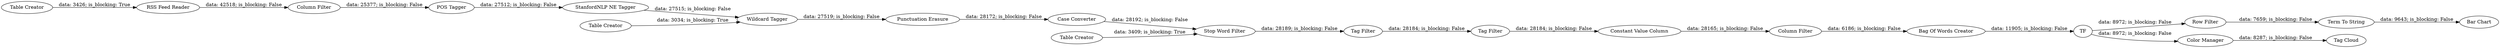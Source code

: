 digraph {
	"5399235335133311180_42" [label="Table Creator"]
	"-6938634815803951595_16" [label="Case Converter"]
	"-6938634815803951595_15" [label="Stop Word Filter"]
	"6432699528420482088_51" [label="Bag Of Words Creator"]
	"6432699528420482088_50" [label=TF]
	"5399235335133311180_7" [label="POS Tagger"]
	"-6938634815803951595_17" [label="Tag Filter"]
	"6432699528420482088_54" [label="Bar Chart"]
	"6432699528420482088_56" [label="Row Filter"]
	"6432699528420482088_53" [label="Color Manager"]
	"-6938634815803951595_20" [label="Tag Filter"]
	"5399235335133311180_9" [label="StanfordNLP NE Tagger"]
	"6432699528420482088_52" [label="Tag Cloud"]
	"6432699528420482088_55" [label="Term To String"]
	"-6938634815803951595_12" [label="Punctuation Erasure"]
	"5399235335133311180_11" [label="Table Creator"]
	"5399235335133311180_53" [label="RSS Feed Reader"]
	"5399235335133311180_10" [label="Wildcard Tagger"]
	"-6938634815803951595_19" [label="Table Creator"]
	"-6938634815803951595_23" [label="Constant Value Column"]
	"-6938634815803951595_24" [label="Column Filter"]
	"5399235335133311180_60" [label="Column Filter"]
	"-6938634815803951595_17" -> "-6938634815803951595_20" [label="data: 28184; is_blocking: False"]
	"-6938634815803951595_12" -> "-6938634815803951595_16" [label="data: 28172; is_blocking: False"]
	"-6938634815803951595_15" -> "-6938634815803951595_17" [label="data: 28189; is_blocking: False"]
	"6432699528420482088_50" -> "6432699528420482088_53" [label="data: 8972; is_blocking: False"]
	"5399235335133311180_7" -> "5399235335133311180_9" [label="data: 27512; is_blocking: False"]
	"-6938634815803951595_20" -> "-6938634815803951595_23" [label="data: 28184; is_blocking: False"]
	"-6938634815803951595_23" -> "-6938634815803951595_24" [label="data: 28165; is_blocking: False"]
	"-6938634815803951595_19" -> "-6938634815803951595_15" [label="data: 3409; is_blocking: True"]
	"6432699528420482088_53" -> "6432699528420482088_52" [label="data: 8287; is_blocking: False"]
	"5399235335133311180_9" -> "5399235335133311180_10" [label="data: 27515; is_blocking: False"]
	"5399235335133311180_11" -> "5399235335133311180_10" [label="data: 3034; is_blocking: True"]
	"5399235335133311180_60" -> "5399235335133311180_7" [label="data: 25377; is_blocking: False"]
	"5399235335133311180_53" -> "5399235335133311180_60" [label="data: 42518; is_blocking: False"]
	"6432699528420482088_50" -> "6432699528420482088_56" [label="data: 8972; is_blocking: False"]
	"5399235335133311180_10" -> "-6938634815803951595_12" [label="data: 27519; is_blocking: False"]
	"6432699528420482088_51" -> "6432699528420482088_50" [label="data: 11905; is_blocking: False"]
	"6432699528420482088_55" -> "6432699528420482088_54" [label="data: 9643; is_blocking: False"]
	"-6938634815803951595_16" -> "-6938634815803951595_15" [label="data: 28192; is_blocking: False"]
	"6432699528420482088_56" -> "6432699528420482088_55" [label="data: 7659; is_blocking: False"]
	"-6938634815803951595_24" -> "6432699528420482088_51" [label="data: 6186; is_blocking: False"]
	"5399235335133311180_42" -> "5399235335133311180_53" [label="data: 3426; is_blocking: True"]
	rankdir=LR
}

